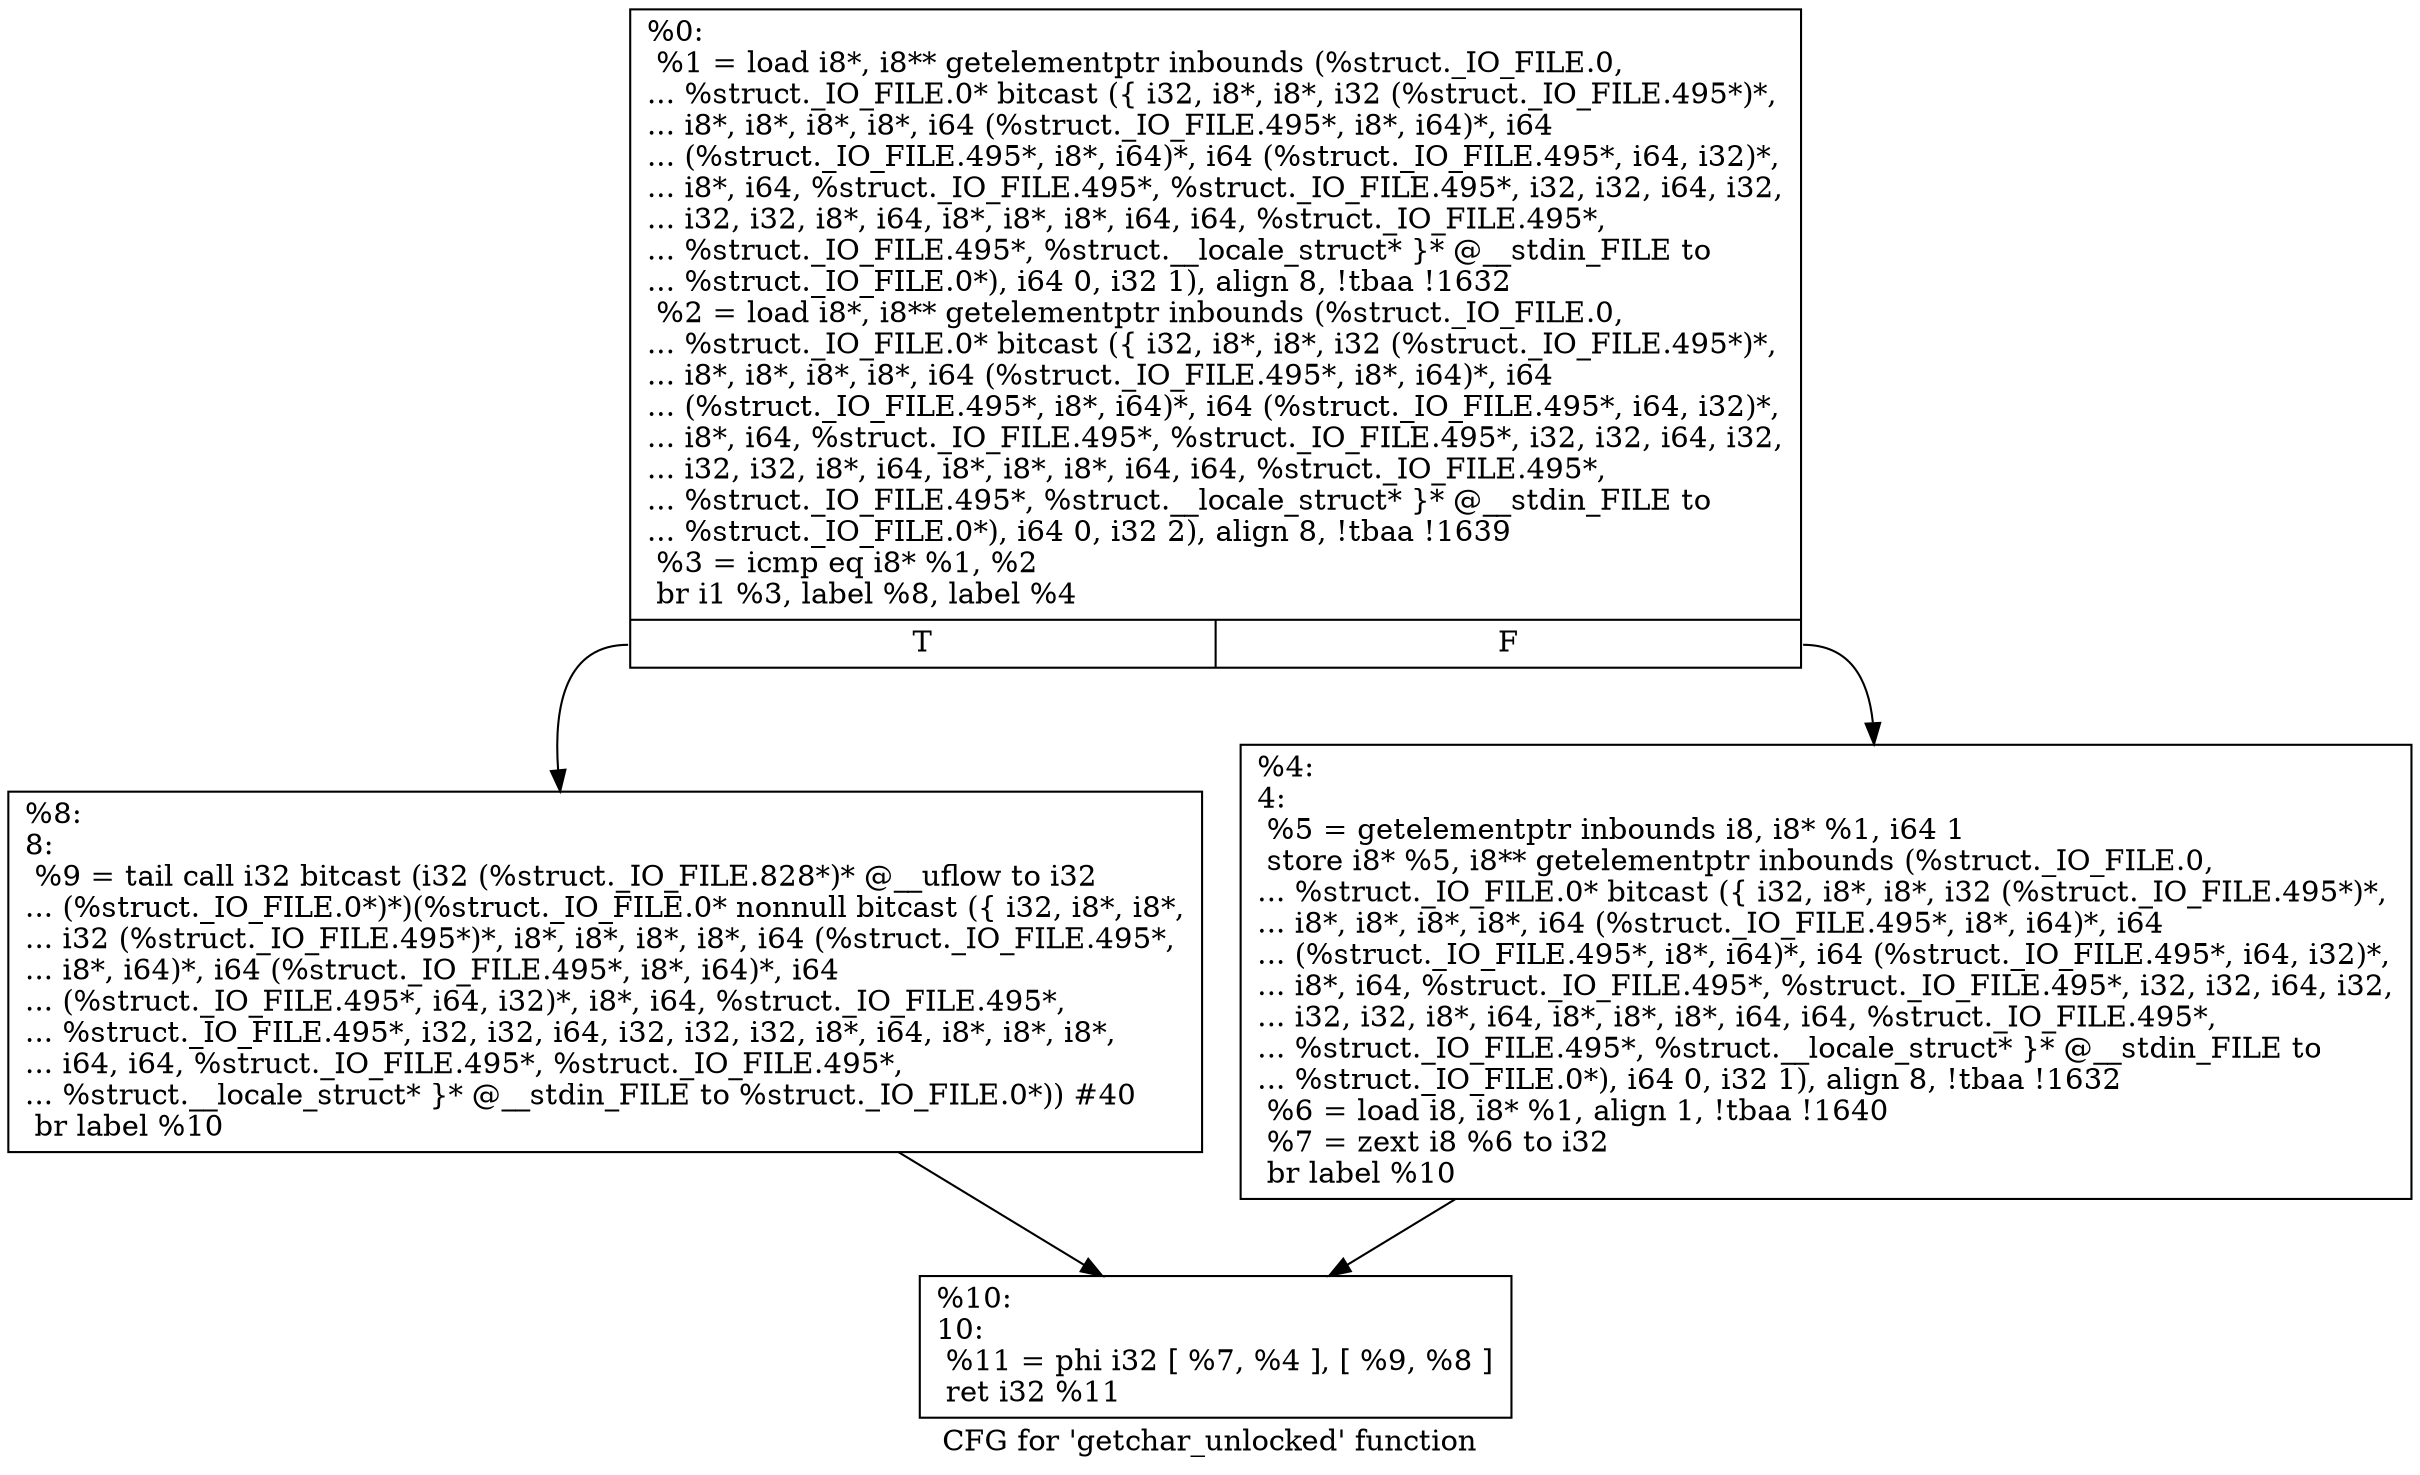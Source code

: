 digraph "CFG for 'getchar_unlocked' function" {
	label="CFG for 'getchar_unlocked' function";

	Node0x1c6e8a0 [shape=record,label="{%0:\l  %1 = load i8*, i8** getelementptr inbounds (%struct._IO_FILE.0,\l... %struct._IO_FILE.0* bitcast (\{ i32, i8*, i8*, i32 (%struct._IO_FILE.495*)*,\l... i8*, i8*, i8*, i8*, i64 (%struct._IO_FILE.495*, i8*, i64)*, i64\l... (%struct._IO_FILE.495*, i8*, i64)*, i64 (%struct._IO_FILE.495*, i64, i32)*,\l... i8*, i64, %struct._IO_FILE.495*, %struct._IO_FILE.495*, i32, i32, i64, i32,\l... i32, i32, i8*, i64, i8*, i8*, i8*, i64, i64, %struct._IO_FILE.495*,\l... %struct._IO_FILE.495*, %struct.__locale_struct* \}* @__stdin_FILE to\l... %struct._IO_FILE.0*), i64 0, i32 1), align 8, !tbaa !1632\l  %2 = load i8*, i8** getelementptr inbounds (%struct._IO_FILE.0,\l... %struct._IO_FILE.0* bitcast (\{ i32, i8*, i8*, i32 (%struct._IO_FILE.495*)*,\l... i8*, i8*, i8*, i8*, i64 (%struct._IO_FILE.495*, i8*, i64)*, i64\l... (%struct._IO_FILE.495*, i8*, i64)*, i64 (%struct._IO_FILE.495*, i64, i32)*,\l... i8*, i64, %struct._IO_FILE.495*, %struct._IO_FILE.495*, i32, i32, i64, i32,\l... i32, i32, i8*, i64, i8*, i8*, i8*, i64, i64, %struct._IO_FILE.495*,\l... %struct._IO_FILE.495*, %struct.__locale_struct* \}* @__stdin_FILE to\l... %struct._IO_FILE.0*), i64 0, i32 2), align 8, !tbaa !1639\l  %3 = icmp eq i8* %1, %2\l  br i1 %3, label %8, label %4\l|{<s0>T|<s1>F}}"];
	Node0x1c6e8a0:s0 -> Node0x1c6e940;
	Node0x1c6e8a0:s1 -> Node0x1c6e8f0;
	Node0x1c6e8f0 [shape=record,label="{%4:\l4:                                                \l  %5 = getelementptr inbounds i8, i8* %1, i64 1\l  store i8* %5, i8** getelementptr inbounds (%struct._IO_FILE.0,\l... %struct._IO_FILE.0* bitcast (\{ i32, i8*, i8*, i32 (%struct._IO_FILE.495*)*,\l... i8*, i8*, i8*, i8*, i64 (%struct._IO_FILE.495*, i8*, i64)*, i64\l... (%struct._IO_FILE.495*, i8*, i64)*, i64 (%struct._IO_FILE.495*, i64, i32)*,\l... i8*, i64, %struct._IO_FILE.495*, %struct._IO_FILE.495*, i32, i32, i64, i32,\l... i32, i32, i8*, i64, i8*, i8*, i8*, i64, i64, %struct._IO_FILE.495*,\l... %struct._IO_FILE.495*, %struct.__locale_struct* \}* @__stdin_FILE to\l... %struct._IO_FILE.0*), i64 0, i32 1), align 8, !tbaa !1632\l  %6 = load i8, i8* %1, align 1, !tbaa !1640\l  %7 = zext i8 %6 to i32\l  br label %10\l}"];
	Node0x1c6e8f0 -> Node0x1c6e990;
	Node0x1c6e940 [shape=record,label="{%8:\l8:                                                \l  %9 = tail call i32 bitcast (i32 (%struct._IO_FILE.828*)* @__uflow to i32\l... (%struct._IO_FILE.0*)*)(%struct._IO_FILE.0* nonnull bitcast (\{ i32, i8*, i8*,\l... i32 (%struct._IO_FILE.495*)*, i8*, i8*, i8*, i8*, i64 (%struct._IO_FILE.495*,\l... i8*, i64)*, i64 (%struct._IO_FILE.495*, i8*, i64)*, i64\l... (%struct._IO_FILE.495*, i64, i32)*, i8*, i64, %struct._IO_FILE.495*,\l... %struct._IO_FILE.495*, i32, i32, i64, i32, i32, i32, i8*, i64, i8*, i8*, i8*,\l... i64, i64, %struct._IO_FILE.495*, %struct._IO_FILE.495*,\l... %struct.__locale_struct* \}* @__stdin_FILE to %struct._IO_FILE.0*)) #40\l  br label %10\l}"];
	Node0x1c6e940 -> Node0x1c6e990;
	Node0x1c6e990 [shape=record,label="{%10:\l10:                                               \l  %11 = phi i32 [ %7, %4 ], [ %9, %8 ]\l  ret i32 %11\l}"];
}
